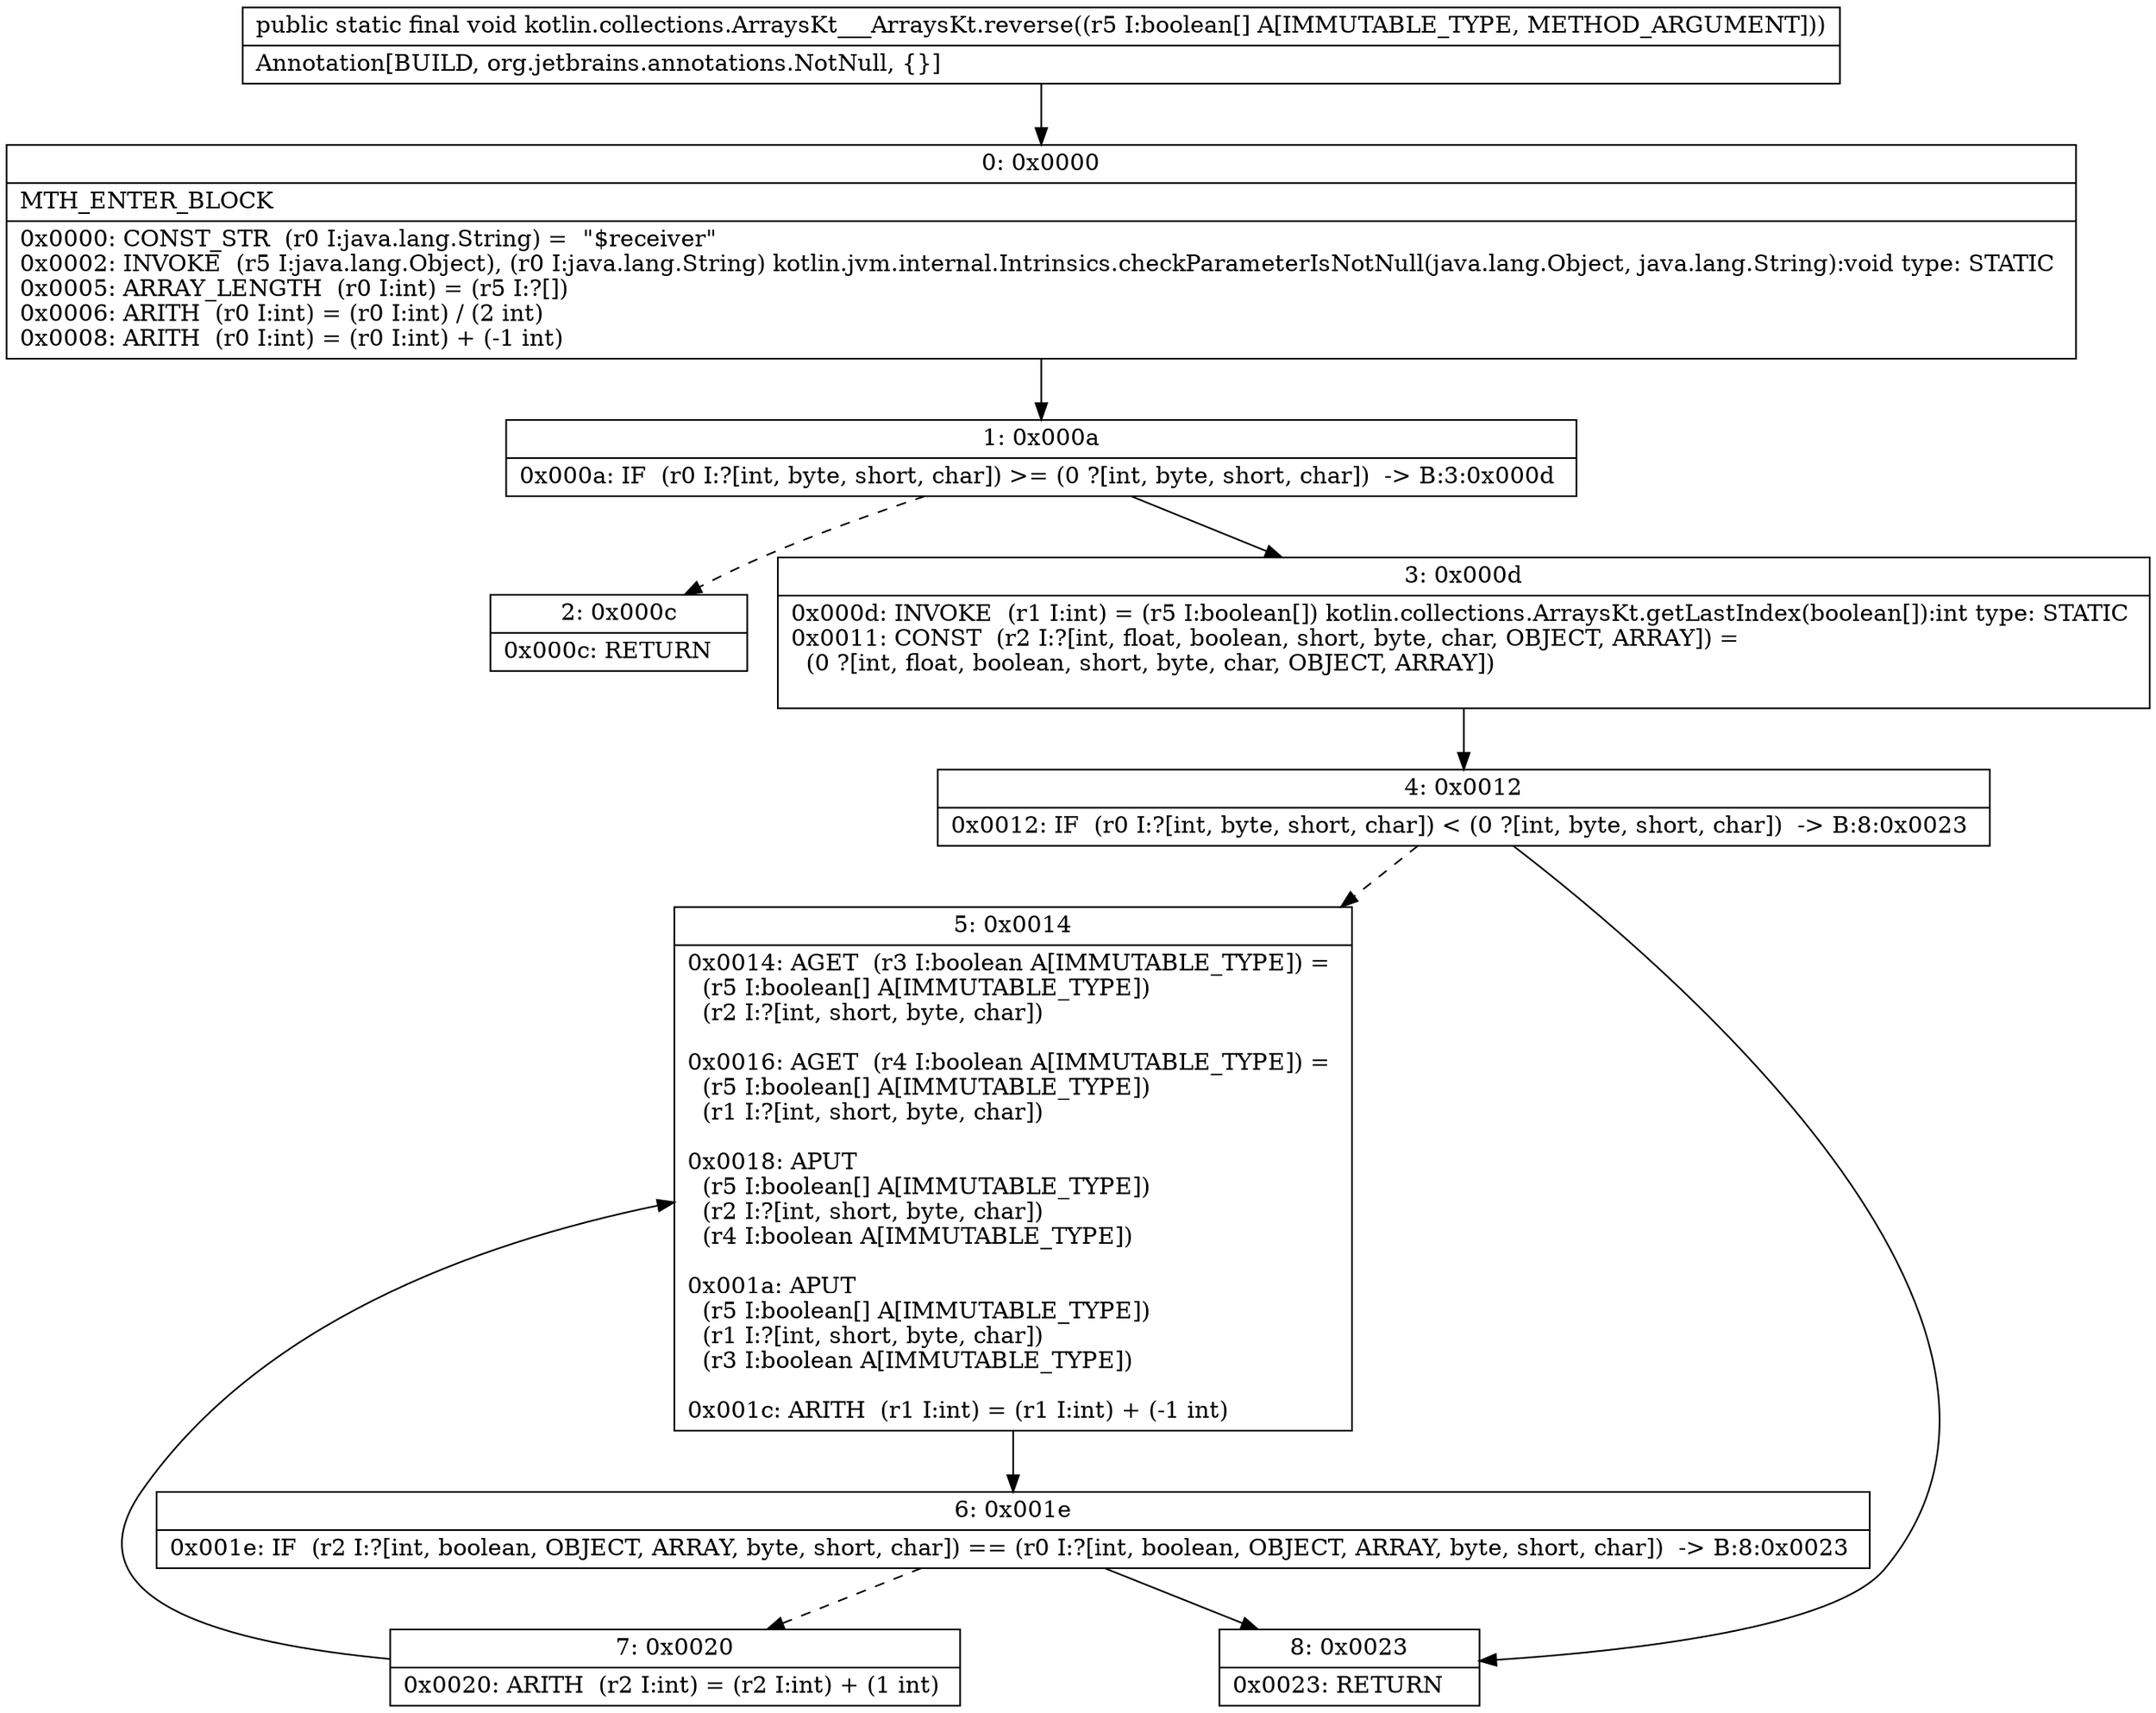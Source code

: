 digraph "CFG forkotlin.collections.ArraysKt___ArraysKt.reverse([Z)V" {
Node_0 [shape=record,label="{0\:\ 0x0000|MTH_ENTER_BLOCK\l|0x0000: CONST_STR  (r0 I:java.lang.String) =  \"$receiver\" \l0x0002: INVOKE  (r5 I:java.lang.Object), (r0 I:java.lang.String) kotlin.jvm.internal.Intrinsics.checkParameterIsNotNull(java.lang.Object, java.lang.String):void type: STATIC \l0x0005: ARRAY_LENGTH  (r0 I:int) = (r5 I:?[]) \l0x0006: ARITH  (r0 I:int) = (r0 I:int) \/ (2 int) \l0x0008: ARITH  (r0 I:int) = (r0 I:int) + (\-1 int) \l}"];
Node_1 [shape=record,label="{1\:\ 0x000a|0x000a: IF  (r0 I:?[int, byte, short, char]) \>= (0 ?[int, byte, short, char])  \-\> B:3:0x000d \l}"];
Node_2 [shape=record,label="{2\:\ 0x000c|0x000c: RETURN   \l}"];
Node_3 [shape=record,label="{3\:\ 0x000d|0x000d: INVOKE  (r1 I:int) = (r5 I:boolean[]) kotlin.collections.ArraysKt.getLastIndex(boolean[]):int type: STATIC \l0x0011: CONST  (r2 I:?[int, float, boolean, short, byte, char, OBJECT, ARRAY]) = \l  (0 ?[int, float, boolean, short, byte, char, OBJECT, ARRAY])\l \l}"];
Node_4 [shape=record,label="{4\:\ 0x0012|0x0012: IF  (r0 I:?[int, byte, short, char]) \< (0 ?[int, byte, short, char])  \-\> B:8:0x0023 \l}"];
Node_5 [shape=record,label="{5\:\ 0x0014|0x0014: AGET  (r3 I:boolean A[IMMUTABLE_TYPE]) = \l  (r5 I:boolean[] A[IMMUTABLE_TYPE])\l  (r2 I:?[int, short, byte, char])\l \l0x0016: AGET  (r4 I:boolean A[IMMUTABLE_TYPE]) = \l  (r5 I:boolean[] A[IMMUTABLE_TYPE])\l  (r1 I:?[int, short, byte, char])\l \l0x0018: APUT  \l  (r5 I:boolean[] A[IMMUTABLE_TYPE])\l  (r2 I:?[int, short, byte, char])\l  (r4 I:boolean A[IMMUTABLE_TYPE])\l \l0x001a: APUT  \l  (r5 I:boolean[] A[IMMUTABLE_TYPE])\l  (r1 I:?[int, short, byte, char])\l  (r3 I:boolean A[IMMUTABLE_TYPE])\l \l0x001c: ARITH  (r1 I:int) = (r1 I:int) + (\-1 int) \l}"];
Node_6 [shape=record,label="{6\:\ 0x001e|0x001e: IF  (r2 I:?[int, boolean, OBJECT, ARRAY, byte, short, char]) == (r0 I:?[int, boolean, OBJECT, ARRAY, byte, short, char])  \-\> B:8:0x0023 \l}"];
Node_7 [shape=record,label="{7\:\ 0x0020|0x0020: ARITH  (r2 I:int) = (r2 I:int) + (1 int) \l}"];
Node_8 [shape=record,label="{8\:\ 0x0023|0x0023: RETURN   \l}"];
MethodNode[shape=record,label="{public static final void kotlin.collections.ArraysKt___ArraysKt.reverse((r5 I:boolean[] A[IMMUTABLE_TYPE, METHOD_ARGUMENT]))  | Annotation[BUILD, org.jetbrains.annotations.NotNull, \{\}]\l}"];
MethodNode -> Node_0;
Node_0 -> Node_1;
Node_1 -> Node_2[style=dashed];
Node_1 -> Node_3;
Node_3 -> Node_4;
Node_4 -> Node_5[style=dashed];
Node_4 -> Node_8;
Node_5 -> Node_6;
Node_6 -> Node_7[style=dashed];
Node_6 -> Node_8;
Node_7 -> Node_5;
}

